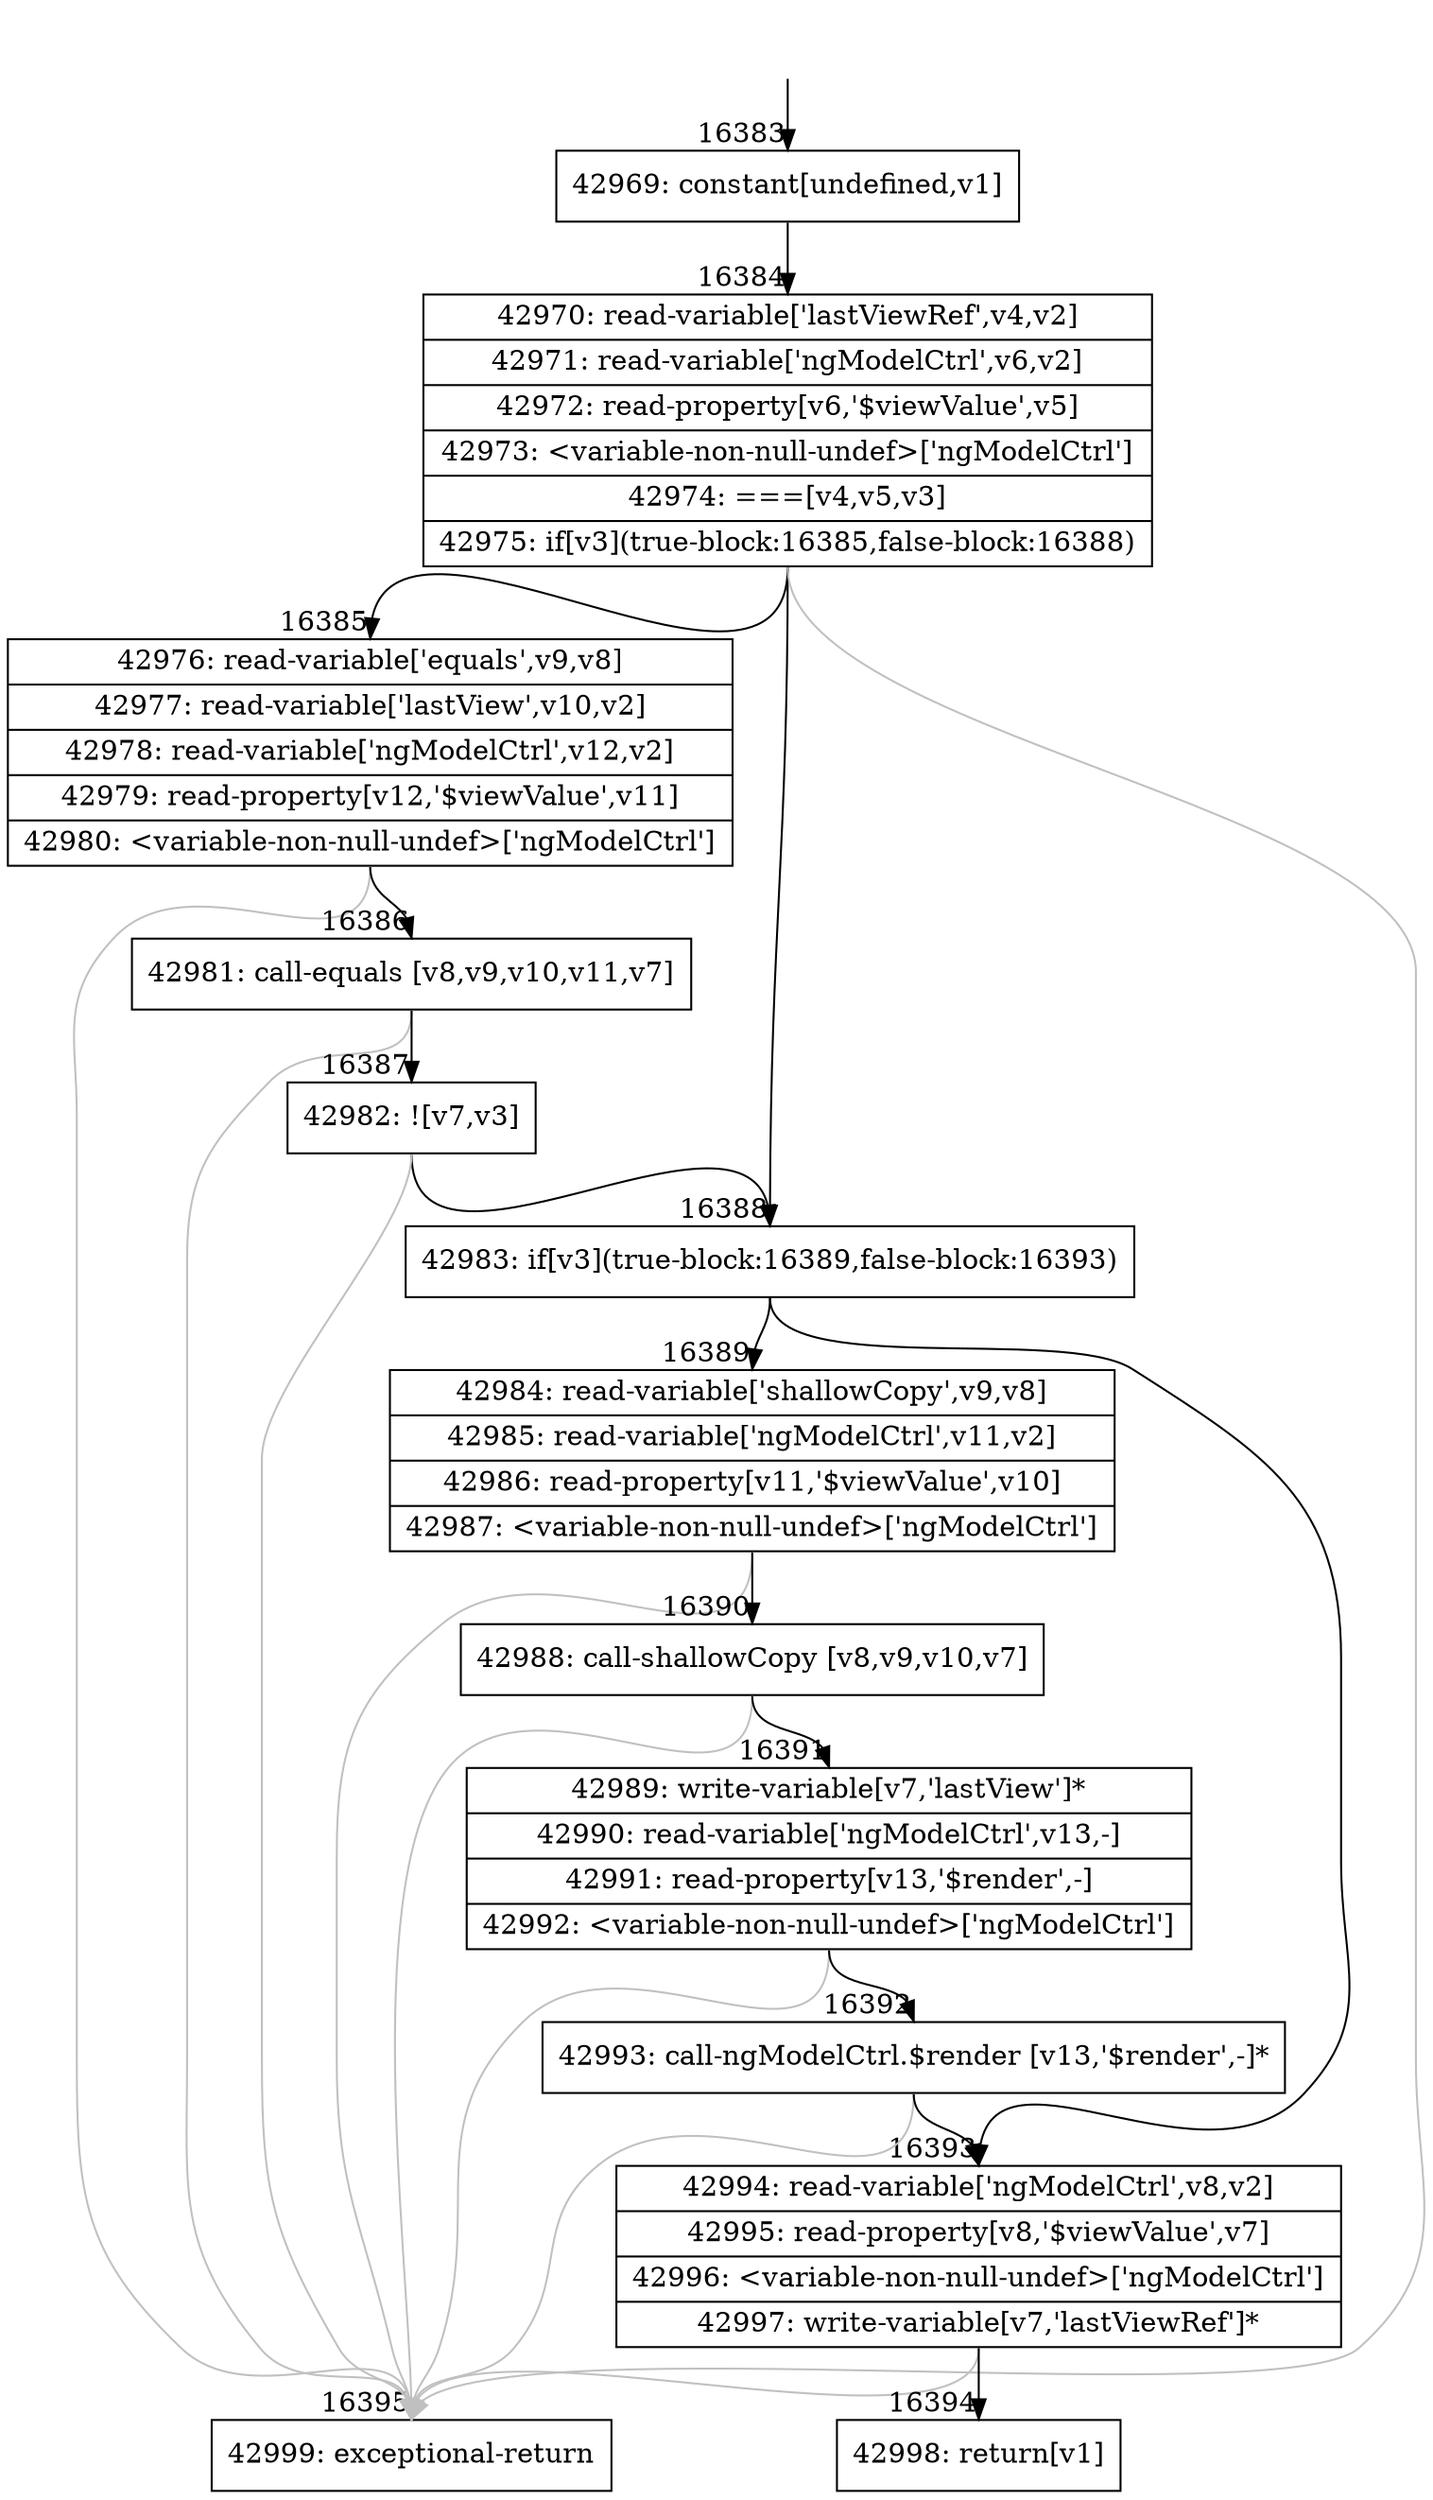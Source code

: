 digraph {
rankdir="TD"
BB_entry1325[shape=none,label=""];
BB_entry1325 -> BB16383 [tailport=s, headport=n, headlabel="    16383"]
BB16383 [shape=record label="{42969: constant[undefined,v1]}" ] 
BB16383 -> BB16384 [tailport=s, headport=n, headlabel="      16384"]
BB16384 [shape=record label="{42970: read-variable['lastViewRef',v4,v2]|42971: read-variable['ngModelCtrl',v6,v2]|42972: read-property[v6,'$viewValue',v5]|42973: \<variable-non-null-undef\>['ngModelCtrl']|42974: ===[v4,v5,v3]|42975: if[v3](true-block:16385,false-block:16388)}" ] 
BB16384 -> BB16388 [tailport=s, headport=n, headlabel="      16388"]
BB16384 -> BB16385 [tailport=s, headport=n, headlabel="      16385"]
BB16384 -> BB16395 [tailport=s, headport=n, color=gray, headlabel="      16395"]
BB16385 [shape=record label="{42976: read-variable['equals',v9,v8]|42977: read-variable['lastView',v10,v2]|42978: read-variable['ngModelCtrl',v12,v2]|42979: read-property[v12,'$viewValue',v11]|42980: \<variable-non-null-undef\>['ngModelCtrl']}" ] 
BB16385 -> BB16386 [tailport=s, headport=n, headlabel="      16386"]
BB16385 -> BB16395 [tailport=s, headport=n, color=gray]
BB16386 [shape=record label="{42981: call-equals [v8,v9,v10,v11,v7]}" ] 
BB16386 -> BB16387 [tailport=s, headport=n, headlabel="      16387"]
BB16386 -> BB16395 [tailport=s, headport=n, color=gray]
BB16387 [shape=record label="{42982: ![v7,v3]}" ] 
BB16387 -> BB16388 [tailport=s, headport=n]
BB16387 -> BB16395 [tailport=s, headport=n, color=gray]
BB16388 [shape=record label="{42983: if[v3](true-block:16389,false-block:16393)}" ] 
BB16388 -> BB16389 [tailport=s, headport=n, headlabel="      16389"]
BB16388 -> BB16393 [tailport=s, headport=n, headlabel="      16393"]
BB16389 [shape=record label="{42984: read-variable['shallowCopy',v9,v8]|42985: read-variable['ngModelCtrl',v11,v2]|42986: read-property[v11,'$viewValue',v10]|42987: \<variable-non-null-undef\>['ngModelCtrl']}" ] 
BB16389 -> BB16390 [tailport=s, headport=n, headlabel="      16390"]
BB16389 -> BB16395 [tailport=s, headport=n, color=gray]
BB16390 [shape=record label="{42988: call-shallowCopy [v8,v9,v10,v7]}" ] 
BB16390 -> BB16391 [tailport=s, headport=n, headlabel="      16391"]
BB16390 -> BB16395 [tailport=s, headport=n, color=gray]
BB16391 [shape=record label="{42989: write-variable[v7,'lastView']*|42990: read-variable['ngModelCtrl',v13,-]|42991: read-property[v13,'$render',-]|42992: \<variable-non-null-undef\>['ngModelCtrl']}" ] 
BB16391 -> BB16392 [tailport=s, headport=n, headlabel="      16392"]
BB16391 -> BB16395 [tailport=s, headport=n, color=gray]
BB16392 [shape=record label="{42993: call-ngModelCtrl.$render [v13,'$render',-]*}" ] 
BB16392 -> BB16393 [tailport=s, headport=n]
BB16392 -> BB16395 [tailport=s, headport=n, color=gray]
BB16393 [shape=record label="{42994: read-variable['ngModelCtrl',v8,v2]|42995: read-property[v8,'$viewValue',v7]|42996: \<variable-non-null-undef\>['ngModelCtrl']|42997: write-variable[v7,'lastViewRef']*}" ] 
BB16393 -> BB16394 [tailport=s, headport=n, headlabel="      16394"]
BB16393 -> BB16395 [tailport=s, headport=n, color=gray]
BB16394 [shape=record label="{42998: return[v1]}" ] 
BB16395 [shape=record label="{42999: exceptional-return}" ] 
//#$~ 28171
}
